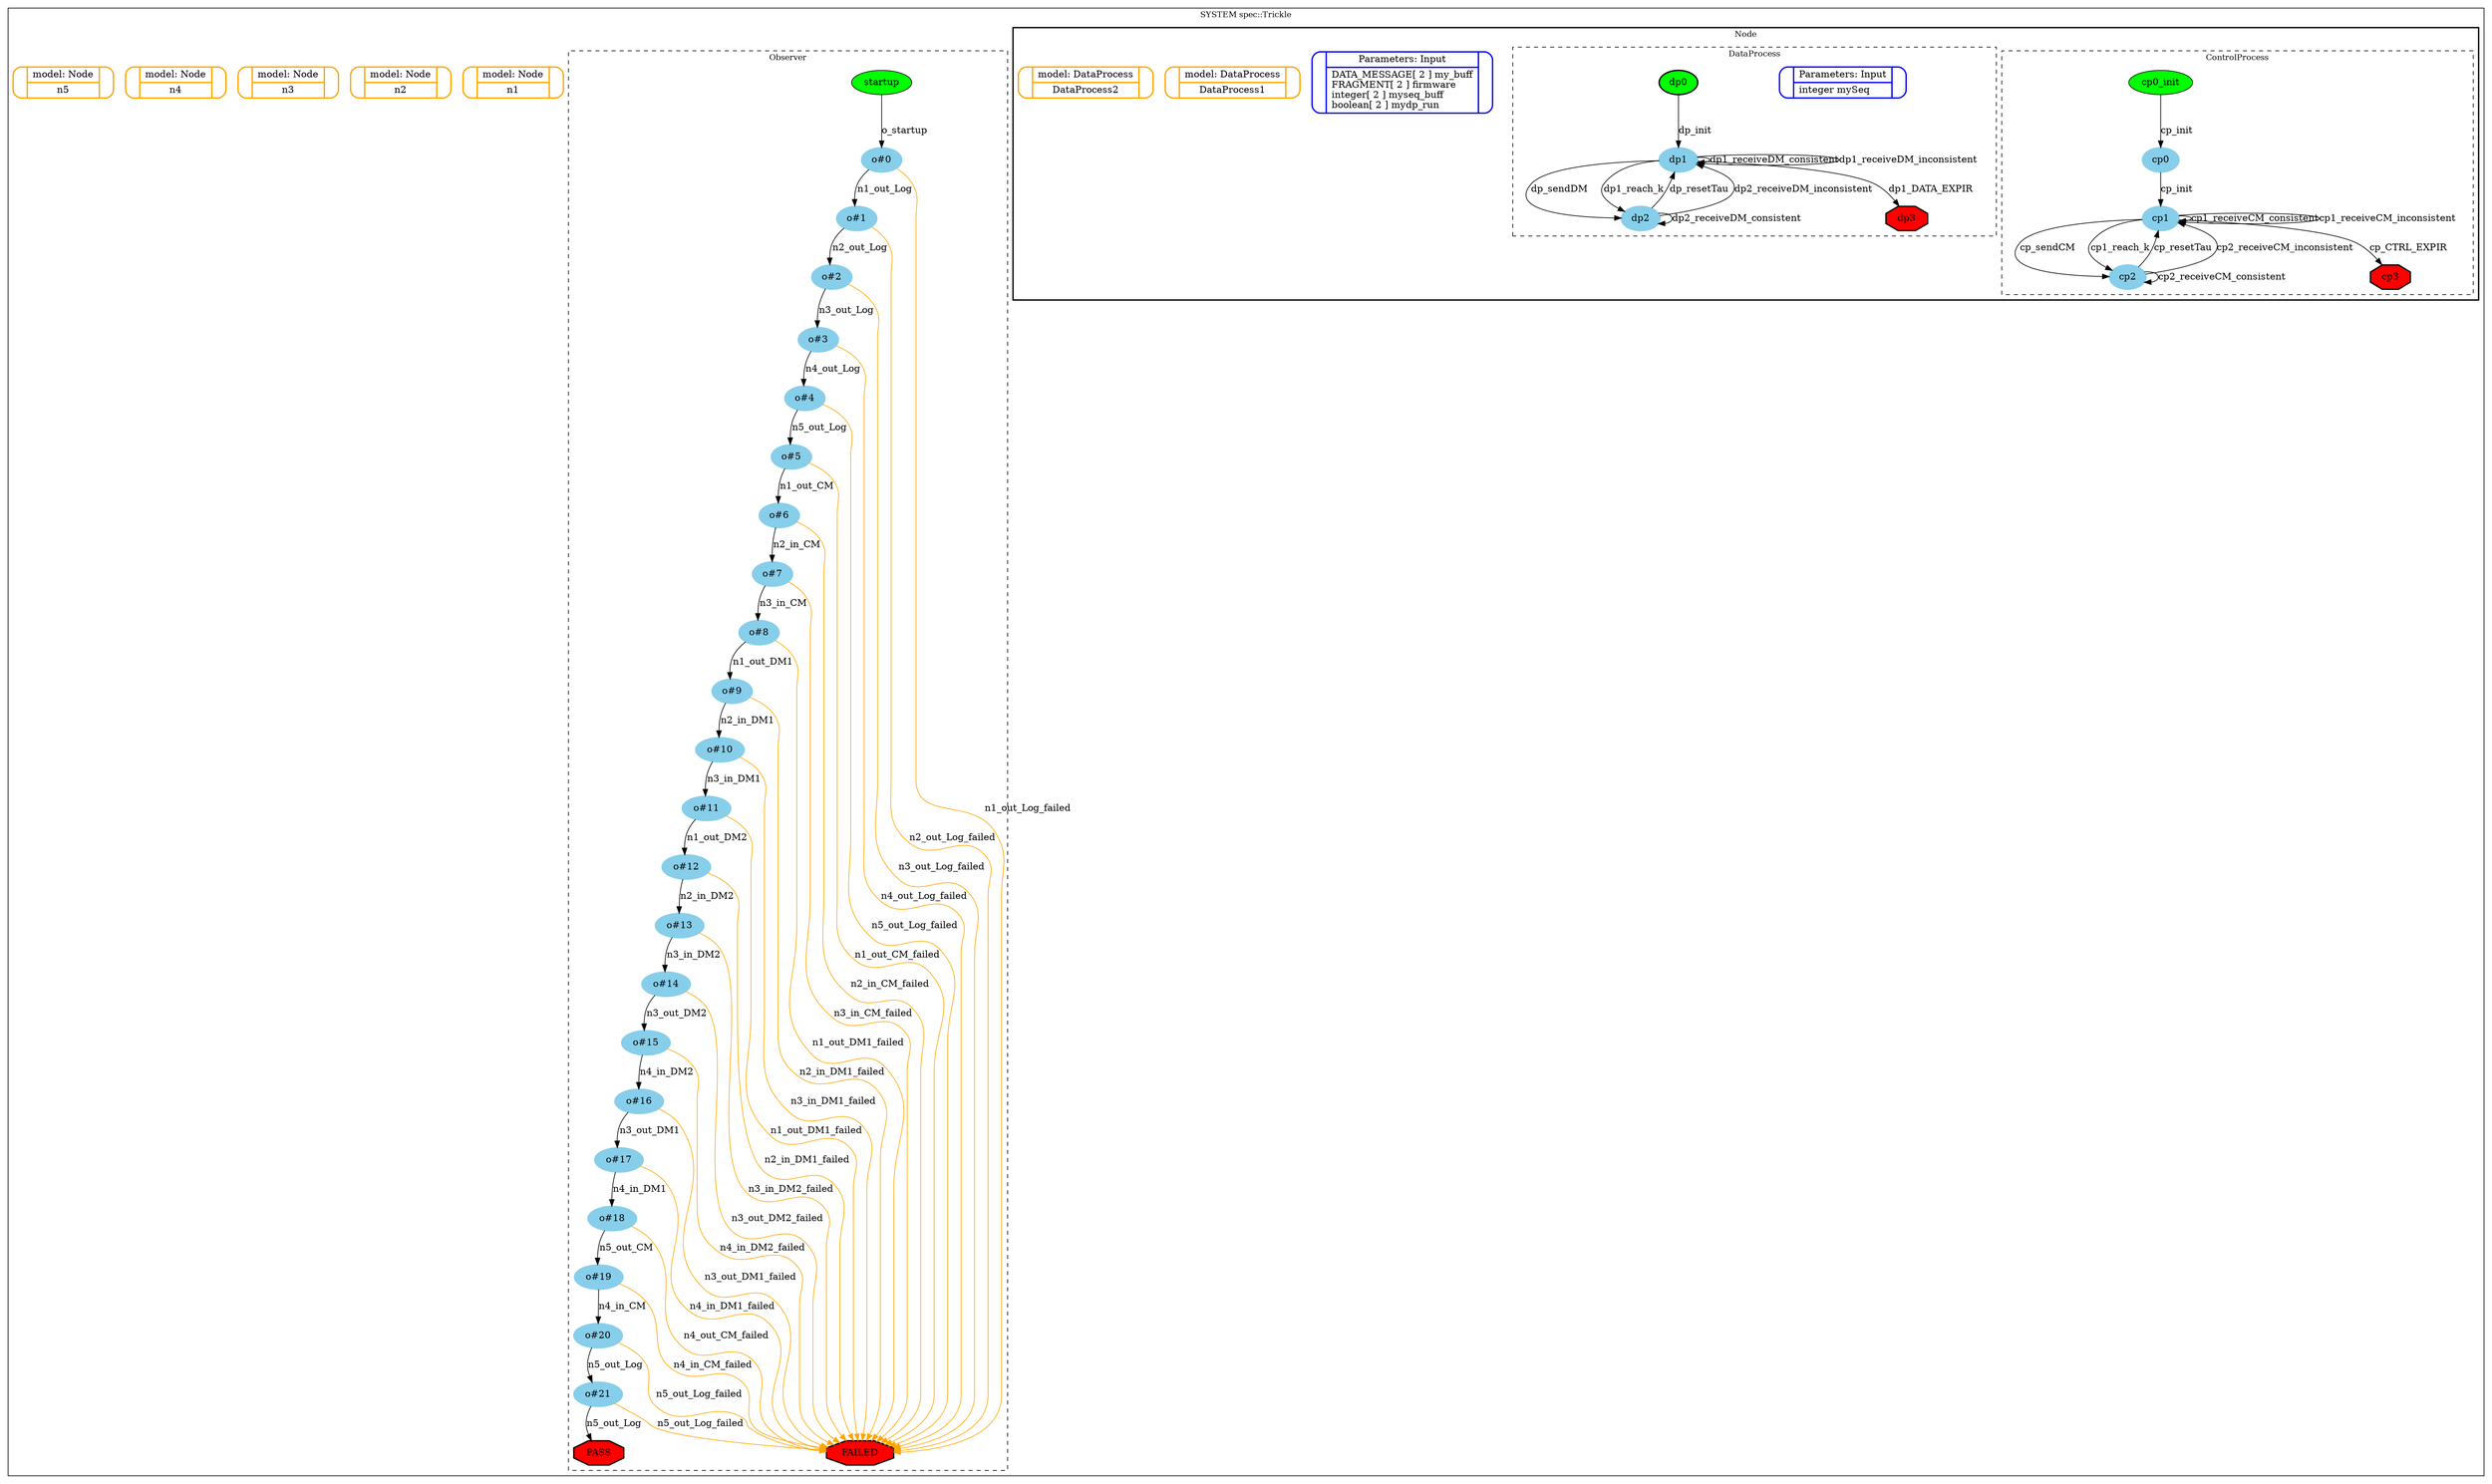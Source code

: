 digraph "Trickle" {
compound = true;
fontsize = 12
	subgraph "cluster_spec::Trickle" {
		label = "SYSTEM spec::Trickle"

		subgraph "cluster_spec::Trickle.Node" {
			label = "Node"
			style=bold;

			"spec::Trickle.Node"
			[
				label = "Node"
				shape=point, style=invisible, color=white
			];

			"spec::Trickle.Node#parameters"
			[
				label = "|{Parameters: Input|DATA_MESSAGE[ 2 ] my_buff\l
FRAGMENT[ 2 ] firmware\l
integer[ 2 ] myseq_buff\l
boolean[ 2 ] mydp_run\l
}|"
				shape=Mrecord, style=bold, color=blue
			];

			subgraph "cluster_spec::Trickle.Node.ControlProcess" {
				label = "ControlProcess"
				style=dashed;

				"spec::Trickle.Node.ControlProcess"
				[
					label = "ControlProcess"
					shape=point, style=invisible, color=white
				];

				"spec::Trickle.Node.ControlProcess.cp0_init"
				[
					label = "cp0_init"
					shape=oval, style="filled", fillcolor=green
				];

				"spec::Trickle.Node.ControlProcess.cp0_init" -> "spec::Trickle.Node.ControlProcess.cp0" [ label = "cp_init" ];

				"spec::Trickle.Node.ControlProcess.cp0"
				[
					label = "cp0"
					shape=ellipse, style="bold,filled", color=skyblue
				];

				"spec::Trickle.Node.ControlProcess.cp0" -> "spec::Trickle.Node.ControlProcess.cp1" [ label = "cp_init" ];

				"spec::Trickle.Node.ControlProcess.cp1"
				[
					label = "cp1"
					shape=ellipse, style="bold,filled", color=skyblue
				];

				"spec::Trickle.Node.ControlProcess.cp1" -> "spec::Trickle.Node.ControlProcess.cp2" [ label = "cp_sendCM" ];

				"spec::Trickle.Node.ControlProcess.cp1" -> "spec::Trickle.Node.ControlProcess.cp1" [ label = "cp1_receiveCM_consistent" ];

				"spec::Trickle.Node.ControlProcess.cp1" -> "spec::Trickle.Node.ControlProcess.cp1" [ label = "cp1_receiveCM_inconsistent" ];

				"spec::Trickle.Node.ControlProcess.cp1" -> "spec::Trickle.Node.ControlProcess.cp3" [ label = "cp_CTRL_EXPIR" ];

				"spec::Trickle.Node.ControlProcess.cp1" -> "spec::Trickle.Node.ControlProcess.cp2" [ label = "cp1_reach_k" ];

				"spec::Trickle.Node.ControlProcess.cp2"
				[
					label = "cp2"
					shape=ellipse, style="bold,filled", color=skyblue
				];

				"spec::Trickle.Node.ControlProcess.cp2" -> "spec::Trickle.Node.ControlProcess.cp1" [ label = "cp_resetTau" ];

				"spec::Trickle.Node.ControlProcess.cp2" -> "spec::Trickle.Node.ControlProcess.cp2" [ label = "cp2_receiveCM_consistent" ];

				"spec::Trickle.Node.ControlProcess.cp2" -> "spec::Trickle.Node.ControlProcess.cp1" [ label = "cp2_receiveCM_inconsistent" ];

				"spec::Trickle.Node.ControlProcess.cp3"
				[
					label = "cp3"
					shape=octagon, style="bold,filled", fillcolor=red
				];
			}

			subgraph "cluster_spec::Trickle.Node.DataProcess" {
				label = "DataProcess"
				style=dashed;

				"spec::Trickle.Node.DataProcess"
				[
					label = "DataProcess"
					shape=point, style=invisible, color=white
				];

				"spec::Trickle.Node.DataProcess#parameters"
				[
					label = "|{Parameters: Input|integer mySeq\l
}|"
					shape=Mrecord, style=bold, color=blue
				];

				"spec::Trickle.Node.DataProcess.dp0"
				[
					label = "dp0"
					shape=ellipse, style="bold,filled", fillcolor=green
				];

				"spec::Trickle.Node.DataProcess.dp0" -> "spec::Trickle.Node.DataProcess.dp1" [ label = "dp_init" ];

				"spec::Trickle.Node.DataProcess.dp1"
				[
					label = "dp1"
					shape=ellipse, style="bold,filled", color=skyblue
				];

				"spec::Trickle.Node.DataProcess.dp1" -> "spec::Trickle.Node.DataProcess.dp2" [ label = "dp_sendDM" ];

				"spec::Trickle.Node.DataProcess.dp1" -> "spec::Trickle.Node.DataProcess.dp1" [ label = "dp1_receiveDM_consistent" ];

				"spec::Trickle.Node.DataProcess.dp1" -> "spec::Trickle.Node.DataProcess.dp1" [ label = "dp1_receiveDM_inconsistent" ];

				"spec::Trickle.Node.DataProcess.dp1" -> "spec::Trickle.Node.DataProcess.dp3" [ label = "dp1_DATA_EXPIR" ];

				"spec::Trickle.Node.DataProcess.dp1" -> "spec::Trickle.Node.DataProcess.dp2" [ label = "dp1_reach_k" ];

				"spec::Trickle.Node.DataProcess.dp2"
				[
					label = "dp2"
					shape=ellipse, style="bold,filled", color=skyblue
				];

				"spec::Trickle.Node.DataProcess.dp2" -> "spec::Trickle.Node.DataProcess.dp1" [ label = "dp_resetTau" ];

				"spec::Trickle.Node.DataProcess.dp2" -> "spec::Trickle.Node.DataProcess.dp2" [ label = "dp2_receiveDM_consistent" ];

				"spec::Trickle.Node.DataProcess.dp2" -> "spec::Trickle.Node.DataProcess.dp1" [ label = "dp2_receiveDM_inconsistent" ];

				"spec::Trickle.Node.DataProcess.dp3"
				[
					label = "dp3"
					shape=octagon, style="bold,filled", fillcolor=red
				];
			}

			"spec::Trickle.Node.DataProcess1"
			[
				label = "|{model: DataProcess|DataProcess1}|"
				shape=Mrecord, style=bold, color=orange
			];

			"spec::Trickle.Node.DataProcess2"
			[
				label = "|{model: DataProcess|DataProcess2}|"
				shape=Mrecord, style=bold, color=orange
			];
		}

		subgraph "cluster_spec::Trickle.Observer" {
			label = "Observer"
			style=dashed;

			"spec::Trickle.Observer"
			[
				label = "Observer"
				shape=point, style=invisible, color=white
			];

			"spec::Trickle.Observer.startup"
			[
				label = "startup"
				shape=oval, style="filled", fillcolor=green
			];

			"spec::Trickle.Observer.startup" -> "spec::Trickle.Observer.o#0" [ label = "o_startup" ];

			"spec::Trickle.Observer.o#0"
			[
				label = "o#0"
				shape=ellipse, style="bold,filled", color=skyblue
			];

			"spec::Trickle.Observer.o#0" -> "spec::Trickle.Observer.o#1" [ label = "n1_out_Log" ];

			"spec::Trickle.Observer.o#0" -> "spec::Trickle.Observer.FAILED" [ label = "n1_out_Log_failed", color=orange ];

			"spec::Trickle.Observer.o#1"
			[
				label = "o#1"
				shape=ellipse, style="bold,filled", color=skyblue
			];

			"spec::Trickle.Observer.o#1" -> "spec::Trickle.Observer.o#2" [ label = "n2_out_Log" ];

			"spec::Trickle.Observer.o#1" -> "spec::Trickle.Observer.FAILED" [ label = "n2_out_Log_failed", color=orange ];

			"spec::Trickle.Observer.o#2"
			[
				label = "o#2"
				shape=ellipse, style="bold,filled", color=skyblue
			];

			"spec::Trickle.Observer.o#2" -> "spec::Trickle.Observer.o#3" [ label = "n3_out_Log" ];

			"spec::Trickle.Observer.o#2" -> "spec::Trickle.Observer.FAILED" [ label = "n3_out_Log_failed", color=orange ];

			"spec::Trickle.Observer.o#3"
			[
				label = "o#3"
				shape=ellipse, style="bold,filled", color=skyblue
			];

			"spec::Trickle.Observer.o#3" -> "spec::Trickle.Observer.o#4" [ label = "n4_out_Log" ];

			"spec::Trickle.Observer.o#3" -> "spec::Trickle.Observer.FAILED" [ label = "n4_out_Log_failed", color=orange ];

			"spec::Trickle.Observer.o#4"
			[
				label = "o#4"
				shape=ellipse, style="bold,filled", color=skyblue
			];

			"spec::Trickle.Observer.o#4" -> "spec::Trickle.Observer.o#5" [ label = "n5_out_Log" ];

			"spec::Trickle.Observer.o#4" -> "spec::Trickle.Observer.FAILED" [ label = "n5_out_Log_failed", color=orange ];

			"spec::Trickle.Observer.o#5"
			[
				label = "o#5"
				shape=ellipse, style="bold,filled", color=skyblue
			];

			"spec::Trickle.Observer.o#5" -> "spec::Trickle.Observer.o#6" [ label = "n1_out_CM" ];

			"spec::Trickle.Observer.o#5" -> "spec::Trickle.Observer.FAILED" [ label = "n1_out_CM_failed", color=orange ];

			"spec::Trickle.Observer.o#6"
			[
				label = "o#6"
				shape=ellipse, style="bold,filled", color=skyblue
			];

			"spec::Trickle.Observer.o#6" -> "spec::Trickle.Observer.o#7" [ label = "n2_in_CM" ];

			"spec::Trickle.Observer.o#6" -> "spec::Trickle.Observer.FAILED" [ label = "n2_in_CM_failed", color=orange ];

			"spec::Trickle.Observer.o#7"
			[
				label = "o#7"
				shape=ellipse, style="bold,filled", color=skyblue
			];

			"spec::Trickle.Observer.o#7" -> "spec::Trickle.Observer.o#8" [ label = "n3_in_CM" ];

			"spec::Trickle.Observer.o#7" -> "spec::Trickle.Observer.FAILED" [ label = "n3_in_CM_failed", color=orange ];

			"spec::Trickle.Observer.o#8"
			[
				label = "o#8"
				shape=ellipse, style="bold,filled", color=skyblue
			];

			"spec::Trickle.Observer.o#8" -> "spec::Trickle.Observer.o#9" [ label = "n1_out_DM1" ];

			"spec::Trickle.Observer.o#8" -> "spec::Trickle.Observer.FAILED" [ label = "n1_out_DM1_failed", color=orange ];

			"spec::Trickle.Observer.o#9"
			[
				label = "o#9"
				shape=ellipse, style="bold,filled", color=skyblue
			];

			"spec::Trickle.Observer.o#9" -> "spec::Trickle.Observer.o#10" [ label = "n2_in_DM1" ];

			"spec::Trickle.Observer.o#9" -> "spec::Trickle.Observer.FAILED" [ label = "n2_in_DM1_failed", color=orange ];

			"spec::Trickle.Observer.o#10"
			[
				label = "o#10"
				shape=ellipse, style="bold,filled", color=skyblue
			];

			"spec::Trickle.Observer.o#10" -> "spec::Trickle.Observer.o#11" [ label = "n3_in_DM1" ];

			"spec::Trickle.Observer.o#10" -> "spec::Trickle.Observer.FAILED" [ label = "n3_in_DM1_failed", color=orange ];

			"spec::Trickle.Observer.o#11"
			[
				label = "o#11"
				shape=ellipse, style="bold,filled", color=skyblue
			];

			"spec::Trickle.Observer.o#11" -> "spec::Trickle.Observer.o#12" [ label = "n1_out_DM2" ];

			"spec::Trickle.Observer.o#11" -> "spec::Trickle.Observer.FAILED" [ label = "n1_out_DM1_failed", color=orange ];

			"spec::Trickle.Observer.o#12"
			[
				label = "o#12"
				shape=ellipse, style="bold,filled", color=skyblue
			];

			"spec::Trickle.Observer.o#12" -> "spec::Trickle.Observer.o#13" [ label = "n2_in_DM2" ];

			"spec::Trickle.Observer.o#12" -> "spec::Trickle.Observer.FAILED" [ label = "n2_in_DM1_failed", color=orange ];

			"spec::Trickle.Observer.o#13"
			[
				label = "o#13"
				shape=ellipse, style="bold,filled", color=skyblue
			];

			"spec::Trickle.Observer.o#13" -> "spec::Trickle.Observer.o#14" [ label = "n3_in_DM2" ];

			"spec::Trickle.Observer.o#13" -> "spec::Trickle.Observer.FAILED" [ label = "n3_in_DM2_failed", color=orange ];

			"spec::Trickle.Observer.o#14"
			[
				label = "o#14"
				shape=ellipse, style="bold,filled", color=skyblue
			];

			"spec::Trickle.Observer.o#14" -> "spec::Trickle.Observer.o#15" [ label = "n3_out_DM2" ];

			"spec::Trickle.Observer.o#14" -> "spec::Trickle.Observer.FAILED" [ label = "n3_out_DM2_failed", color=orange ];

			"spec::Trickle.Observer.o#15"
			[
				label = "o#15"
				shape=ellipse, style="bold,filled", color=skyblue
			];

			"spec::Trickle.Observer.o#15" -> "spec::Trickle.Observer.o#16" [ label = "n4_in_DM2" ];

			"spec::Trickle.Observer.o#15" -> "spec::Trickle.Observer.FAILED" [ label = "n4_in_DM2_failed", color=orange ];

			"spec::Trickle.Observer.o#16"
			[
				label = "o#16"
				shape=ellipse, style="bold,filled", color=skyblue
			];

			"spec::Trickle.Observer.o#16" -> "spec::Trickle.Observer.o#17" [ label = "n3_out_DM1" ];

			"spec::Trickle.Observer.o#16" -> "spec::Trickle.Observer.FAILED" [ label = "n3_out_DM1_failed", color=orange ];

			"spec::Trickle.Observer.o#17"
			[
				label = "o#17"
				shape=ellipse, style="bold,filled", color=skyblue
			];

			"spec::Trickle.Observer.o#17" -> "spec::Trickle.Observer.o#18" [ label = "n4_in_DM1" ];

			"spec::Trickle.Observer.o#17" -> "spec::Trickle.Observer.FAILED" [ label = "n4_in_DM1_failed", color=orange ];

			"spec::Trickle.Observer.o#18"
			[
				label = "o#18"
				shape=ellipse, style="bold,filled", color=skyblue
			];

			"spec::Trickle.Observer.o#18" -> "spec::Trickle.Observer.o#19" [ label = "n5_out_CM" ];

			"spec::Trickle.Observer.o#18" -> "spec::Trickle.Observer.FAILED" [ label = "n4_out_CM_failed", color=orange ];

			"spec::Trickle.Observer.o#19"
			[
				label = "o#19"
				shape=ellipse, style="bold,filled", color=skyblue
			];

			"spec::Trickle.Observer.o#19" -> "spec::Trickle.Observer.o#20" [ label = "n4_in_CM" ];

			"spec::Trickle.Observer.o#19" -> "spec::Trickle.Observer.FAILED" [ label = "n4_in_CM_failed", color=orange ];

			"spec::Trickle.Observer.o#20"
			[
				label = "o#20"
				shape=ellipse, style="bold,filled", color=skyblue
			];

			"spec::Trickle.Observer.o#20" -> "spec::Trickle.Observer.o#21" [ label = "n5_out_Log" ];

			"spec::Trickle.Observer.o#20" -> "spec::Trickle.Observer.FAILED" [ label = "n5_out_Log_failed", color=orange ];

			"spec::Trickle.Observer.o#21"
			[
				label = "o#21"
				shape=ellipse, style="bold,filled", color=skyblue
			];

			"spec::Trickle.Observer.o#21" -> "spec::Trickle.Observer.PASS" [ label = "n5_out_Log" ];

			"spec::Trickle.Observer.o#21" -> "spec::Trickle.Observer.FAILED" [ label = "n5_out_Log_failed", color=orange ];

			"spec::Trickle.Observer.PASS"
			[
				label = "PASS"
				shape=octagon, style="bold,filled", fillcolor=red
			];

			"spec::Trickle.Observer.FAILED"
			[
				label = "FAILED"
				shape=octagon, style="bold,filled", fillcolor=red
			];
		}

		"spec::Trickle.n1"
		[
			label = "|{model: Node|n1}|"
			shape=Mrecord, style=bold, color=orange
		];

		"spec::Trickle.n2"
		[
			label = "|{model: Node|n2}|"
			shape=Mrecord, style=bold, color=orange
		];

		"spec::Trickle.n3"
		[
			label = "|{model: Node|n3}|"
			shape=Mrecord, style=bold, color=orange
		];

		"spec::Trickle.n4"
		[
			label = "|{model: Node|n4}|"
			shape=Mrecord, style=bold, color=orange
		];

		"spec::Trickle.n5"
		[
			label = "|{model: Node|n5}|"
			shape=Mrecord, style=bold, color=orange
		];
	}
}

